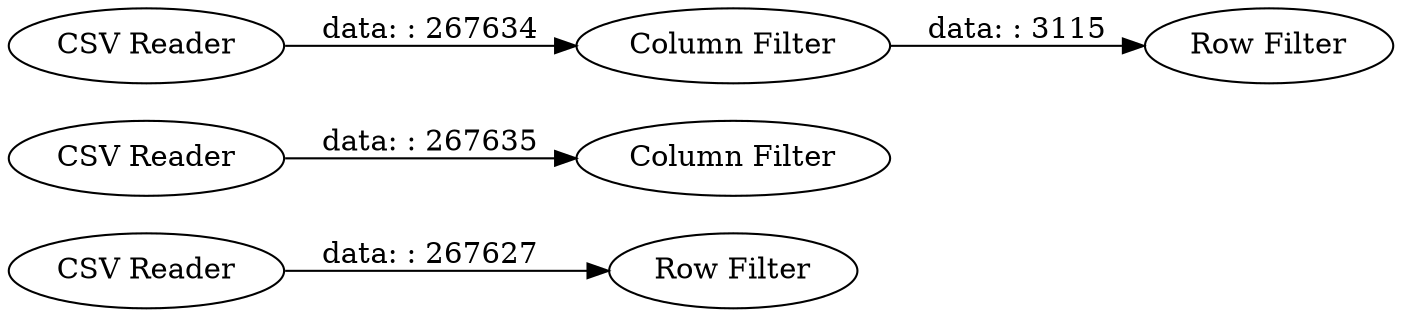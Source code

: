 digraph {
	"-8092536266042562149_36" [label="CSV Reader"]
	"-8092536266042562149_38" [label="CSV Reader"]
	"-8092536266042562149_39" [label="Column Filter"]
	"-8092536266042562149_41" [label="CSV Reader"]
	"-8092536266042562149_37" [label="Row Filter"]
	"-8092536266042562149_42" [label="Row Filter"]
	"-8092536266042562149_40" [label="Column Filter"]
	"-8092536266042562149_36" -> "-8092536266042562149_37" [label="data: : 267627"]
	"-8092536266042562149_41" -> "-8092536266042562149_40" [label="data: : 267634"]
	"-8092536266042562149_40" -> "-8092536266042562149_42" [label="data: : 3115"]
	"-8092536266042562149_38" -> "-8092536266042562149_39" [label="data: : 267635"]
	rankdir=LR
}
